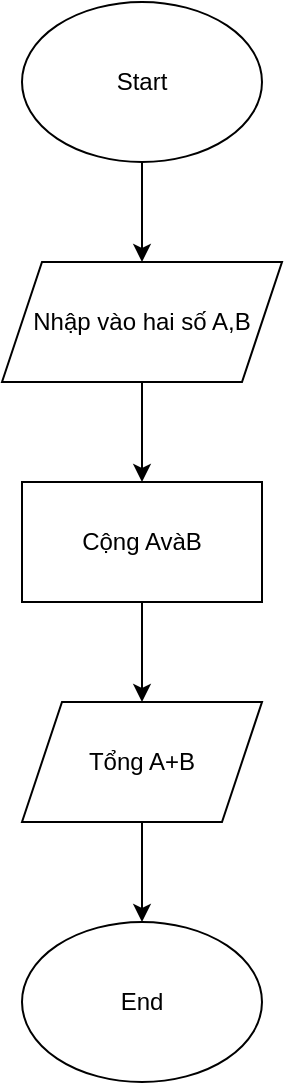 <mxfile version="24.8.6">
  <diagram name="Trang-1" id="2mOOjExjZHQMCh_duyX8">
    <mxGraphModel dx="1050" dy="557" grid="1" gridSize="10" guides="1" tooltips="1" connect="1" arrows="1" fold="1" page="1" pageScale="1" pageWidth="827" pageHeight="1169" math="0" shadow="0">
      <root>
        <mxCell id="0" />
        <mxCell id="1" parent="0" />
        <mxCell id="HgOfN0x5-mAtbXHmg91O-3" value="" style="edgeStyle=orthogonalEdgeStyle;rounded=0;orthogonalLoop=1;jettySize=auto;html=1;" edge="1" parent="1" source="HgOfN0x5-mAtbXHmg91O-1" target="HgOfN0x5-mAtbXHmg91O-2">
          <mxGeometry relative="1" as="geometry" />
        </mxCell>
        <mxCell id="HgOfN0x5-mAtbXHmg91O-1" value="Start" style="ellipse;whiteSpace=wrap;html=1;" vertex="1" parent="1">
          <mxGeometry x="360" width="120" height="80" as="geometry" />
        </mxCell>
        <mxCell id="HgOfN0x5-mAtbXHmg91O-7" value="" style="edgeStyle=orthogonalEdgeStyle;rounded=0;orthogonalLoop=1;jettySize=auto;html=1;" edge="1" parent="1" source="HgOfN0x5-mAtbXHmg91O-2" target="HgOfN0x5-mAtbXHmg91O-6">
          <mxGeometry relative="1" as="geometry" />
        </mxCell>
        <mxCell id="HgOfN0x5-mAtbXHmg91O-2" value="Nhập vào hai số A,B" style="shape=parallelogram;perimeter=parallelogramPerimeter;whiteSpace=wrap;html=1;fixedSize=1;" vertex="1" parent="1">
          <mxGeometry x="350" y="130" width="140" height="60" as="geometry" />
        </mxCell>
        <mxCell id="HgOfN0x5-mAtbXHmg91O-9" value="" style="edgeStyle=orthogonalEdgeStyle;rounded=0;orthogonalLoop=1;jettySize=auto;html=1;" edge="1" parent="1" source="HgOfN0x5-mAtbXHmg91O-6" target="HgOfN0x5-mAtbXHmg91O-8">
          <mxGeometry relative="1" as="geometry" />
        </mxCell>
        <mxCell id="HgOfN0x5-mAtbXHmg91O-6" value="Cộng AvàB" style="whiteSpace=wrap;html=1;" vertex="1" parent="1">
          <mxGeometry x="360" y="240" width="120" height="60" as="geometry" />
        </mxCell>
        <mxCell id="HgOfN0x5-mAtbXHmg91O-11" value="" style="edgeStyle=orthogonalEdgeStyle;rounded=0;orthogonalLoop=1;jettySize=auto;html=1;" edge="1" parent="1" source="HgOfN0x5-mAtbXHmg91O-8" target="HgOfN0x5-mAtbXHmg91O-10">
          <mxGeometry relative="1" as="geometry" />
        </mxCell>
        <mxCell id="HgOfN0x5-mAtbXHmg91O-8" value="Tổng A+B" style="shape=parallelogram;perimeter=parallelogramPerimeter;whiteSpace=wrap;html=1;fixedSize=1;" vertex="1" parent="1">
          <mxGeometry x="360" y="350" width="120" height="60" as="geometry" />
        </mxCell>
        <mxCell id="HgOfN0x5-mAtbXHmg91O-10" value="End" style="ellipse;whiteSpace=wrap;html=1;" vertex="1" parent="1">
          <mxGeometry x="360" y="460" width="120" height="80" as="geometry" />
        </mxCell>
      </root>
    </mxGraphModel>
  </diagram>
</mxfile>
